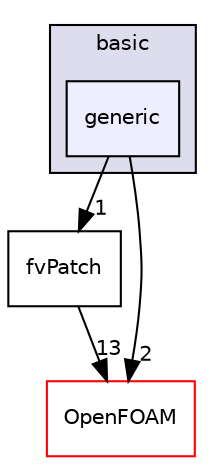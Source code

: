 digraph "src/finiteVolume/fvMesh/fvPatches/basic/generic" {
  bgcolor=transparent;
  compound=true
  node [ fontsize="10", fontname="Helvetica"];
  edge [ labelfontsize="10", labelfontname="Helvetica"];
  subgraph clusterdir_dfff1aaafb0557c9fd59e388c1b38ebc {
    graph [ bgcolor="#ddddee", pencolor="black", label="basic" fontname="Helvetica", fontsize="10", URL="dir_dfff1aaafb0557c9fd59e388c1b38ebc.html"]
  dir_a55a64a645c9a366433296461bbe0630 [shape=box, label="generic", style="filled", fillcolor="#eeeeff", pencolor="black", URL="dir_a55a64a645c9a366433296461bbe0630.html"];
  }
  dir_9aeac362c73ae2f52e334aea3c97600f [shape=box label="fvPatch" URL="dir_9aeac362c73ae2f52e334aea3c97600f.html"];
  dir_c5473ff19b20e6ec4dfe5c310b3778a8 [shape=box label="OpenFOAM" color="red" URL="dir_c5473ff19b20e6ec4dfe5c310b3778a8.html"];
  dir_9aeac362c73ae2f52e334aea3c97600f->dir_c5473ff19b20e6ec4dfe5c310b3778a8 [headlabel="13", labeldistance=1.5 headhref="dir_001149_001888.html"];
  dir_a55a64a645c9a366433296461bbe0630->dir_9aeac362c73ae2f52e334aea3c97600f [headlabel="1", labeldistance=1.5 headhref="dir_001132_001149.html"];
  dir_a55a64a645c9a366433296461bbe0630->dir_c5473ff19b20e6ec4dfe5c310b3778a8 [headlabel="2", labeldistance=1.5 headhref="dir_001132_001888.html"];
}
